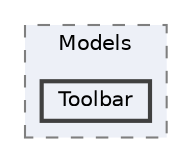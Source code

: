 digraph "Web/Modules/EleWise.ELMA.BPM.Web.Content/Models/Toolbar"
{
 // LATEX_PDF_SIZE
  bgcolor="transparent";
  edge [fontname=Helvetica,fontsize=10,labelfontname=Helvetica,labelfontsize=10];
  node [fontname=Helvetica,fontsize=10,shape=box,height=0.2,width=0.4];
  compound=true
  subgraph clusterdir_0955abc768eb36da803824624f5803a7 {
    graph [ bgcolor="#edf0f7", pencolor="grey50", label="Models", fontname=Helvetica,fontsize=10 style="filled,dashed", URL="dir_0955abc768eb36da803824624f5803a7.html",tooltip=""]
  dir_3bc632f6466e2525e64984e25dfaa12a [label="Toolbar", fillcolor="#edf0f7", color="grey25", style="filled,bold", URL="dir_3bc632f6466e2525e64984e25dfaa12a.html",tooltip=""];
  }
}
